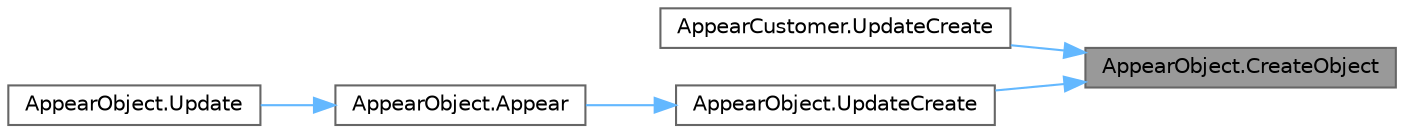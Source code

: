 digraph "AppearObject.CreateObject"
{
 // LATEX_PDF_SIZE
  bgcolor="transparent";
  edge [fontname=Helvetica,fontsize=10,labelfontname=Helvetica,labelfontsize=10];
  node [fontname=Helvetica,fontsize=10,shape=box,height=0.2,width=0.4];
  rankdir="RL";
  Node1 [id="Node000001",label="AppearObject.CreateObject",height=0.2,width=0.4,color="gray40", fillcolor="grey60", style="filled", fontcolor="black",tooltip=" "];
  Node1 -> Node2 [id="edge1_Node000001_Node000002",dir="back",color="steelblue1",style="solid",tooltip=" "];
  Node2 [id="Node000002",label="AppearCustomer.UpdateCreate",height=0.2,width=0.4,color="grey40", fillcolor="white", style="filled",URL="$class_appear_customer.html#a83113fc72e0cd1cf7350817e82e7dd5b",tooltip=" "];
  Node1 -> Node3 [id="edge2_Node000001_Node000003",dir="back",color="steelblue1",style="solid",tooltip=" "];
  Node3 [id="Node000003",label="AppearObject.UpdateCreate",height=0.2,width=0.4,color="grey40", fillcolor="white", style="filled",URL="$class_appear_object.html#ae6d9d1206f1750ea4427177f0bfa2d12",tooltip=" "];
  Node3 -> Node4 [id="edge3_Node000003_Node000004",dir="back",color="steelblue1",style="solid",tooltip=" "];
  Node4 [id="Node000004",label="AppearObject.Appear",height=0.2,width=0.4,color="grey40", fillcolor="white", style="filled",URL="$class_appear_object.html#a60843d5be8f74d5369c297418b2b8136",tooltip=" "];
  Node4 -> Node5 [id="edge4_Node000004_Node000005",dir="back",color="steelblue1",style="solid",tooltip=" "];
  Node5 [id="Node000005",label="AppearObject.Update",height=0.2,width=0.4,color="grey40", fillcolor="white", style="filled",URL="$class_appear_object.html#a4f9681112463d3dcfed8d59df40c9e26",tooltip=" "];
}
